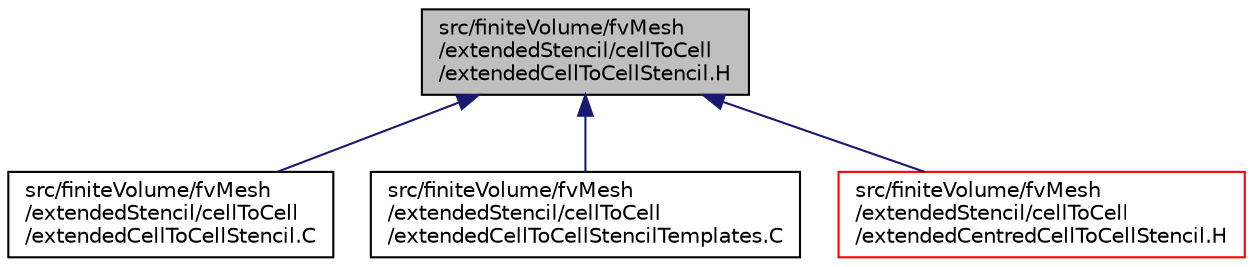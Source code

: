 digraph "src/finiteVolume/fvMesh/extendedStencil/cellToCell/extendedCellToCellStencil.H"
{
  bgcolor="transparent";
  edge [fontname="Helvetica",fontsize="10",labelfontname="Helvetica",labelfontsize="10"];
  node [fontname="Helvetica",fontsize="10",shape=record];
  Node329 [label="src/finiteVolume/fvMesh\l/extendedStencil/cellToCell\l/extendedCellToCellStencil.H",height=0.2,width=0.4,color="black", fillcolor="grey75", style="filled", fontcolor="black"];
  Node329 -> Node330 [dir="back",color="midnightblue",fontsize="10",style="solid",fontname="Helvetica"];
  Node330 [label="src/finiteVolume/fvMesh\l/extendedStencil/cellToCell\l/extendedCellToCellStencil.C",height=0.2,width=0.4,color="black",URL="$a03512.html"];
  Node329 -> Node331 [dir="back",color="midnightblue",fontsize="10",style="solid",fontname="Helvetica"];
  Node331 [label="src/finiteVolume/fvMesh\l/extendedStencil/cellToCell\l/extendedCellToCellStencilTemplates.C",height=0.2,width=0.4,color="black",URL="$a03518.html"];
  Node329 -> Node332 [dir="back",color="midnightblue",fontsize="10",style="solid",fontname="Helvetica"];
  Node332 [label="src/finiteVolume/fvMesh\l/extendedStencil/cellToCell\l/extendedCentredCellToCellStencil.H",height=0.2,width=0.4,color="red",URL="$a03524.html"];
}
